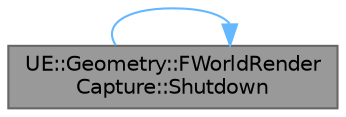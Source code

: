 digraph "UE::Geometry::FWorldRenderCapture::Shutdown"
{
 // INTERACTIVE_SVG=YES
 // LATEX_PDF_SIZE
  bgcolor="transparent";
  edge [fontname=Helvetica,fontsize=10,labelfontname=Helvetica,labelfontsize=10];
  node [fontname=Helvetica,fontsize=10,shape=box,height=0.2,width=0.4];
  rankdir="LR";
  Node1 [id="Node000001",label="UE::Geometry::FWorldRender\lCapture::Shutdown",height=0.2,width=0.4,color="gray40", fillcolor="grey60", style="filled", fontcolor="black",tooltip="Explicitly release any allocated textures or other data structres."];
  Node1 -> Node1 [id="edge1_Node000001_Node000001",color="steelblue1",style="solid",tooltip=" "];
}
